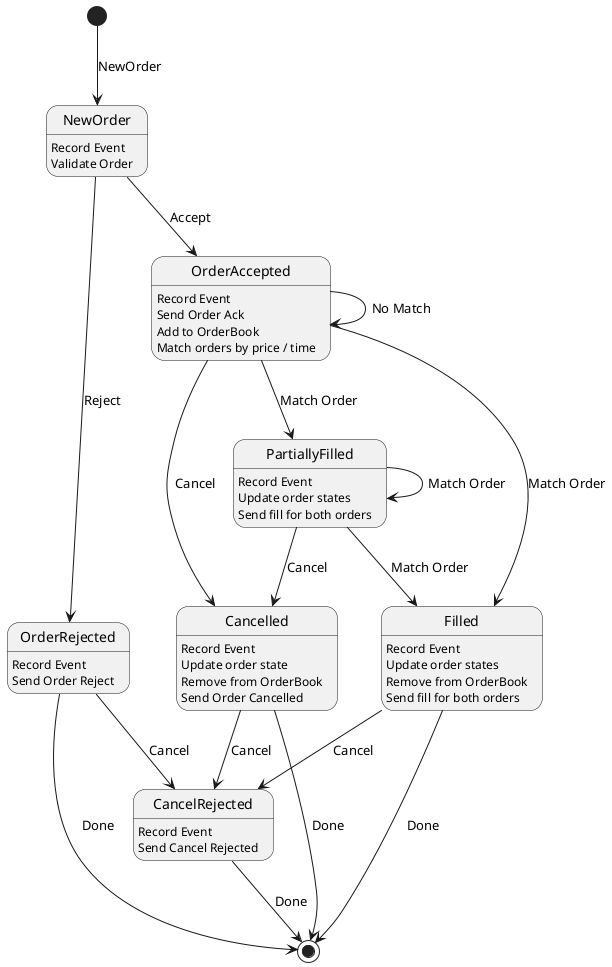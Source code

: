 @startuml
[*] --> NewOrder: NewOrder
NewOrder --> OrderAccepted: Accept
NewOrder --> OrderRejected: Reject
NewOrder: Record Event
NewOrder: Validate Order

OrderRejected --> [*]: Done
OrderRejected: Record Event
OrderRejected: Send Order Reject
OrderRejected --> CancelRejected: Cancel

OrderAccepted --> Cancelled: Cancel
OrderAccepted: Record Event
OrderAccepted: Send Order Ack
OrderAccepted: Add to OrderBook
OrderAccepted: Match orders by price / time
OrderAccepted --> Filled: Match Order
OrderAccepted --> PartiallyFilled: Match Order
OrderAccepted --> OrderAccepted: No Match

PartiallyFilled --> PartiallyFilled: Match Order
PartiallyFilled --> Filled: Match Order
PartiallyFilled --> Cancelled: Cancel
PartiallyFilled: Record Event
PartiallyFilled: Update order states
PartiallyFilled: Send fill for both orders

Cancelled --> [*]: Done
Cancelled --> CancelRejected: Cancel
Cancelled: Record Event
Cancelled: Update order state
Cancelled: Remove from OrderBook
Cancelled: Send Order Cancelled

Filled --> [*]: Done
Filled: Record Event
Filled: Update order states
Filled: Remove from OrderBook
Filled: Send fill for both orders
Filled --> CancelRejected: Cancel

CancelRejected --> [*]: Done
CancelRejected: Record Event
CancelRejected: Send Cancel Rejected

@enduml